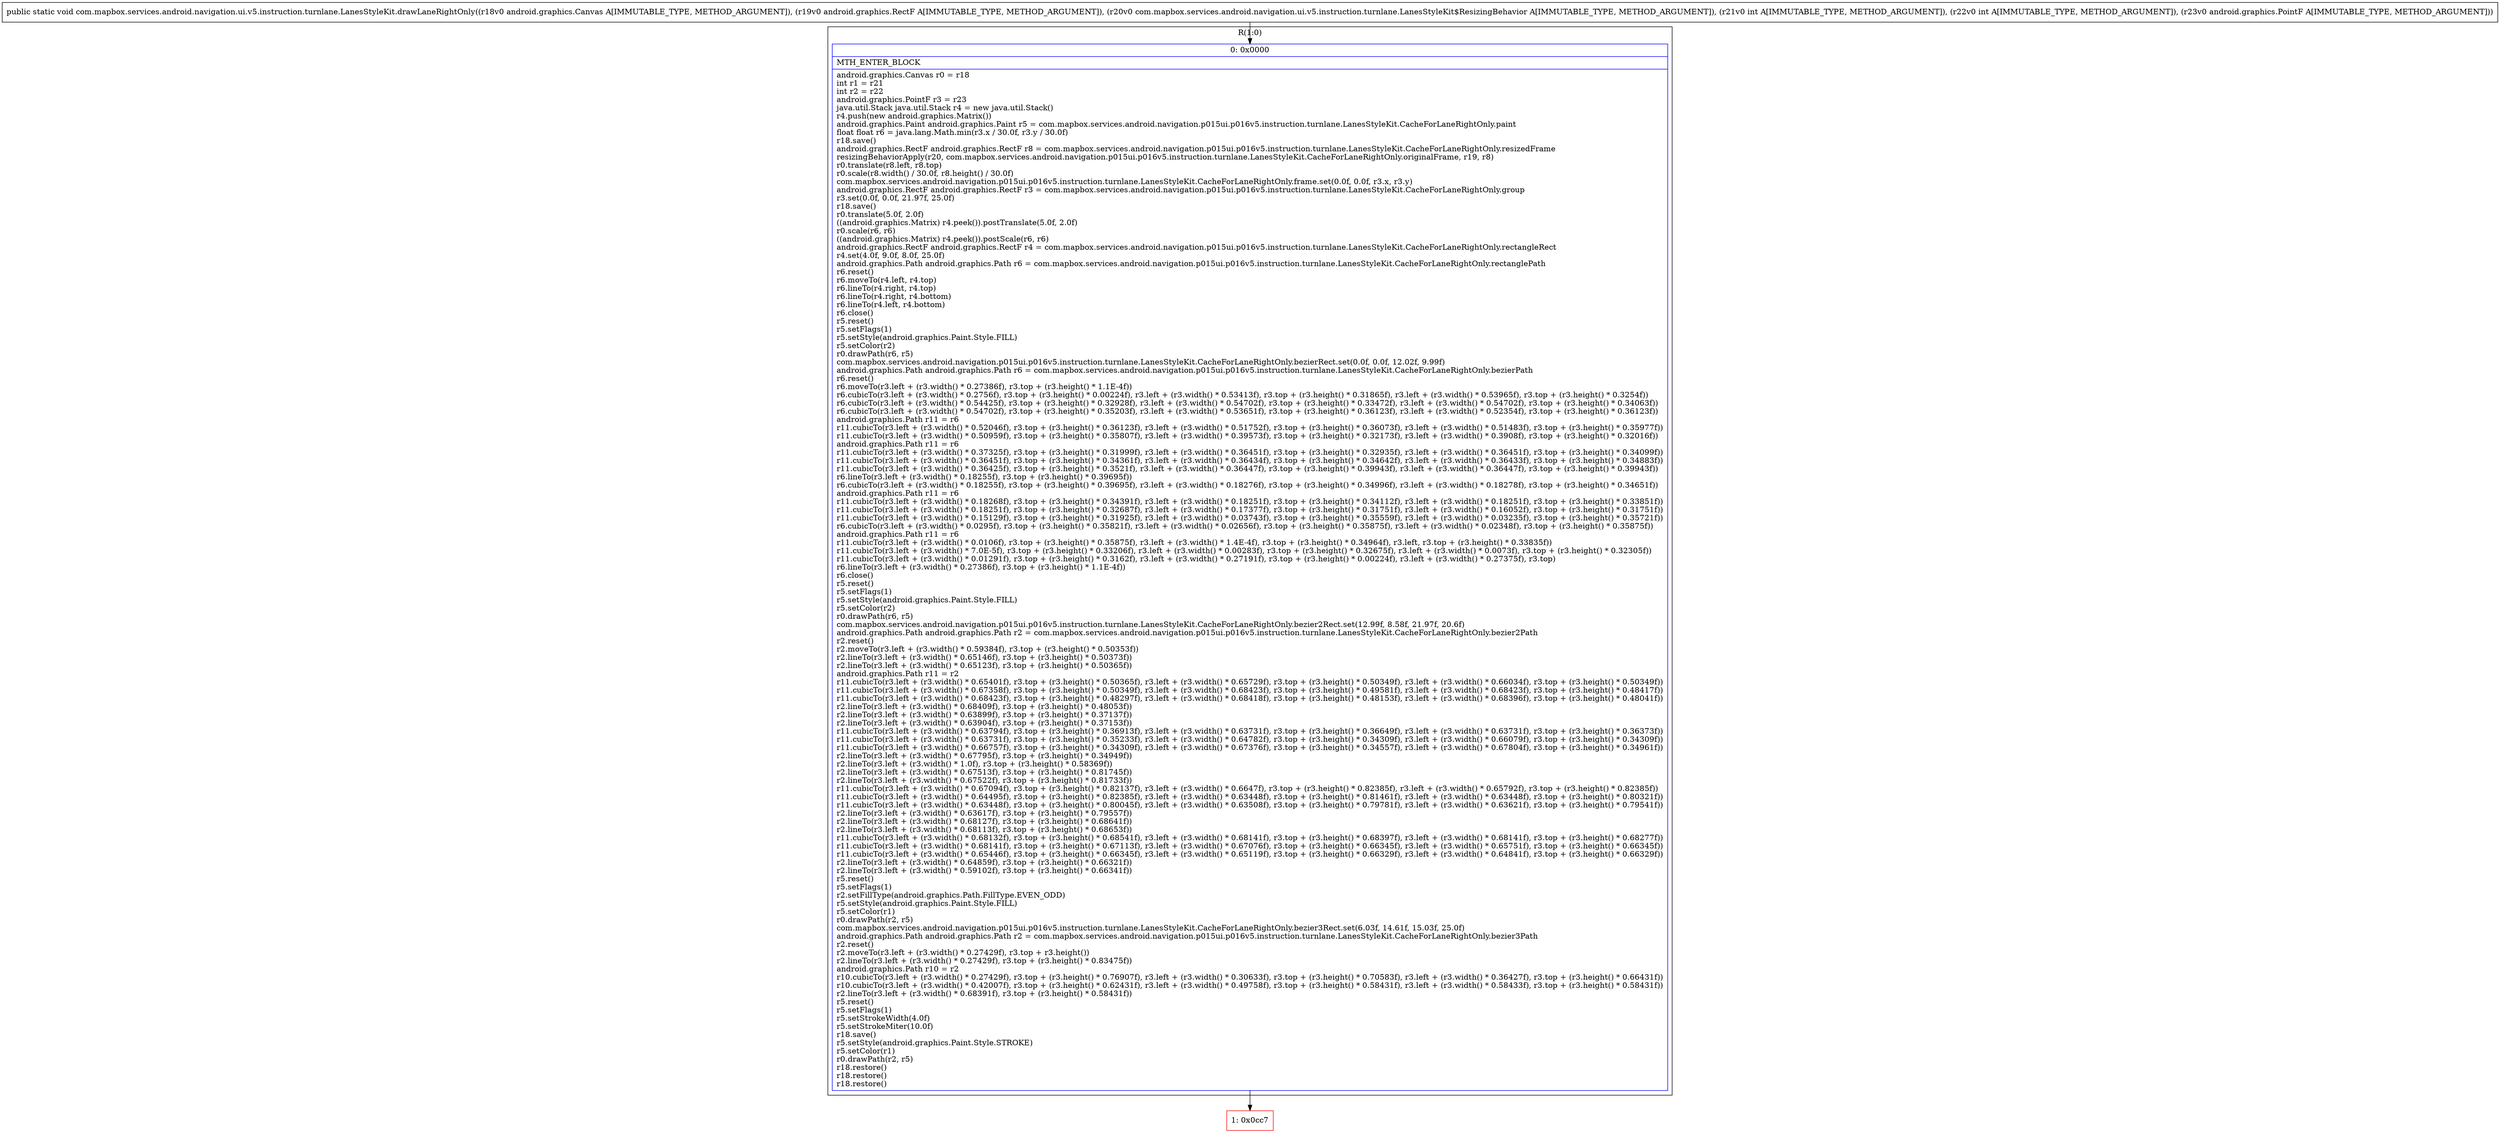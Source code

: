 digraph "CFG forcom.mapbox.services.android.navigation.ui.v5.instruction.turnlane.LanesStyleKit.drawLaneRightOnly(Landroid\/graphics\/Canvas;Landroid\/graphics\/RectF;Lcom\/mapbox\/services\/android\/navigation\/ui\/v5\/instruction\/turnlane\/LanesStyleKit$ResizingBehavior;IILandroid\/graphics\/PointF;)V" {
subgraph cluster_Region_1443281154 {
label = "R(1:0)";
node [shape=record,color=blue];
Node_0 [shape=record,label="{0\:\ 0x0000|MTH_ENTER_BLOCK\l|android.graphics.Canvas r0 = r18\lint r1 = r21\lint r2 = r22\landroid.graphics.PointF r3 = r23\ljava.util.Stack java.util.Stack r4 = new java.util.Stack()\lr4.push(new android.graphics.Matrix())\landroid.graphics.Paint android.graphics.Paint r5 = com.mapbox.services.android.navigation.p015ui.p016v5.instruction.turnlane.LanesStyleKit.CacheForLaneRightOnly.paint\lfloat float r6 = java.lang.Math.min(r3.x \/ 30.0f, r3.y \/ 30.0f)\lr18.save()\landroid.graphics.RectF android.graphics.RectF r8 = com.mapbox.services.android.navigation.p015ui.p016v5.instruction.turnlane.LanesStyleKit.CacheForLaneRightOnly.resizedFrame\lresizingBehaviorApply(r20, com.mapbox.services.android.navigation.p015ui.p016v5.instruction.turnlane.LanesStyleKit.CacheForLaneRightOnly.originalFrame, r19, r8)\lr0.translate(r8.left, r8.top)\lr0.scale(r8.width() \/ 30.0f, r8.height() \/ 30.0f)\lcom.mapbox.services.android.navigation.p015ui.p016v5.instruction.turnlane.LanesStyleKit.CacheForLaneRightOnly.frame.set(0.0f, 0.0f, r3.x, r3.y)\landroid.graphics.RectF android.graphics.RectF r3 = com.mapbox.services.android.navigation.p015ui.p016v5.instruction.turnlane.LanesStyleKit.CacheForLaneRightOnly.group\lr3.set(0.0f, 0.0f, 21.97f, 25.0f)\lr18.save()\lr0.translate(5.0f, 2.0f)\l((android.graphics.Matrix) r4.peek()).postTranslate(5.0f, 2.0f)\lr0.scale(r6, r6)\l((android.graphics.Matrix) r4.peek()).postScale(r6, r6)\landroid.graphics.RectF android.graphics.RectF r4 = com.mapbox.services.android.navigation.p015ui.p016v5.instruction.turnlane.LanesStyleKit.CacheForLaneRightOnly.rectangleRect\lr4.set(4.0f, 9.0f, 8.0f, 25.0f)\landroid.graphics.Path android.graphics.Path r6 = com.mapbox.services.android.navigation.p015ui.p016v5.instruction.turnlane.LanesStyleKit.CacheForLaneRightOnly.rectanglePath\lr6.reset()\lr6.moveTo(r4.left, r4.top)\lr6.lineTo(r4.right, r4.top)\lr6.lineTo(r4.right, r4.bottom)\lr6.lineTo(r4.left, r4.bottom)\lr6.close()\lr5.reset()\lr5.setFlags(1)\lr5.setStyle(android.graphics.Paint.Style.FILL)\lr5.setColor(r2)\lr0.drawPath(r6, r5)\lcom.mapbox.services.android.navigation.p015ui.p016v5.instruction.turnlane.LanesStyleKit.CacheForLaneRightOnly.bezierRect.set(0.0f, 0.0f, 12.02f, 9.99f)\landroid.graphics.Path android.graphics.Path r6 = com.mapbox.services.android.navigation.p015ui.p016v5.instruction.turnlane.LanesStyleKit.CacheForLaneRightOnly.bezierPath\lr6.reset()\lr6.moveTo(r3.left + (r3.width() * 0.27386f), r3.top + (r3.height() * 1.1E\-4f))\lr6.cubicTo(r3.left + (r3.width() * 0.2756f), r3.top + (r3.height() * 0.00224f), r3.left + (r3.width() * 0.53413f), r3.top + (r3.height() * 0.31865f), r3.left + (r3.width() * 0.53965f), r3.top + (r3.height() * 0.3254f))\lr6.cubicTo(r3.left + (r3.width() * 0.54425f), r3.top + (r3.height() * 0.32928f), r3.left + (r3.width() * 0.54702f), r3.top + (r3.height() * 0.33472f), r3.left + (r3.width() * 0.54702f), r3.top + (r3.height() * 0.34063f))\lr6.cubicTo(r3.left + (r3.width() * 0.54702f), r3.top + (r3.height() * 0.35203f), r3.left + (r3.width() * 0.53651f), r3.top + (r3.height() * 0.36123f), r3.left + (r3.width() * 0.52354f), r3.top + (r3.height() * 0.36123f))\landroid.graphics.Path r11 = r6\lr11.cubicTo(r3.left + (r3.width() * 0.52046f), r3.top + (r3.height() * 0.36123f), r3.left + (r3.width() * 0.51752f), r3.top + (r3.height() * 0.36073f), r3.left + (r3.width() * 0.51483f), r3.top + (r3.height() * 0.35977f))\lr11.cubicTo(r3.left + (r3.width() * 0.50959f), r3.top + (r3.height() * 0.35807f), r3.left + (r3.width() * 0.39573f), r3.top + (r3.height() * 0.32173f), r3.left + (r3.width() * 0.3908f), r3.top + (r3.height() * 0.32016f))\landroid.graphics.Path r11 = r6\lr11.cubicTo(r3.left + (r3.width() * 0.37325f), r3.top + (r3.height() * 0.31999f), r3.left + (r3.width() * 0.36451f), r3.top + (r3.height() * 0.32935f), r3.left + (r3.width() * 0.36451f), r3.top + (r3.height() * 0.34099f))\lr11.cubicTo(r3.left + (r3.width() * 0.36451f), r3.top + (r3.height() * 0.34361f), r3.left + (r3.width() * 0.36434f), r3.top + (r3.height() * 0.34642f), r3.left + (r3.width() * 0.36433f), r3.top + (r3.height() * 0.34883f))\lr11.cubicTo(r3.left + (r3.width() * 0.36425f), r3.top + (r3.height() * 0.3521f), r3.left + (r3.width() * 0.36447f), r3.top + (r3.height() * 0.39943f), r3.left + (r3.width() * 0.36447f), r3.top + (r3.height() * 0.39943f))\lr6.lineTo(r3.left + (r3.width() * 0.18255f), r3.top + (r3.height() * 0.39695f))\lr6.cubicTo(r3.left + (r3.width() * 0.18255f), r3.top + (r3.height() * 0.39695f), r3.left + (r3.width() * 0.18276f), r3.top + (r3.height() * 0.34996f), r3.left + (r3.width() * 0.18278f), r3.top + (r3.height() * 0.34651f))\landroid.graphics.Path r11 = r6\lr11.cubicTo(r3.left + (r3.width() * 0.18268f), r3.top + (r3.height() * 0.34391f), r3.left + (r3.width() * 0.18251f), r3.top + (r3.height() * 0.34112f), r3.left + (r3.width() * 0.18251f), r3.top + (r3.height() * 0.33851f))\lr11.cubicTo(r3.left + (r3.width() * 0.18251f), r3.top + (r3.height() * 0.32687f), r3.left + (r3.width() * 0.17377f), r3.top + (r3.height() * 0.31751f), r3.left + (r3.width() * 0.16052f), r3.top + (r3.height() * 0.31751f))\lr11.cubicTo(r3.left + (r3.width() * 0.15129f), r3.top + (r3.height() * 0.31925f), r3.left + (r3.width() * 0.03743f), r3.top + (r3.height() * 0.35559f), r3.left + (r3.width() * 0.03235f), r3.top + (r3.height() * 0.35721f))\lr6.cubicTo(r3.left + (r3.width() * 0.0295f), r3.top + (r3.height() * 0.35821f), r3.left + (r3.width() * 0.02656f), r3.top + (r3.height() * 0.35875f), r3.left + (r3.width() * 0.02348f), r3.top + (r3.height() * 0.35875f))\landroid.graphics.Path r11 = r6\lr11.cubicTo(r3.left + (r3.width() * 0.0106f), r3.top + (r3.height() * 0.35875f), r3.left + (r3.width() * 1.4E\-4f), r3.top + (r3.height() * 0.34964f), r3.left, r3.top + (r3.height() * 0.33835f))\lr11.cubicTo(r3.left + (r3.width() * 7.0E\-5f), r3.top + (r3.height() * 0.33206f), r3.left + (r3.width() * 0.00283f), r3.top + (r3.height() * 0.32675f), r3.left + (r3.width() * 0.0073f), r3.top + (r3.height() * 0.32305f))\lr11.cubicTo(r3.left + (r3.width() * 0.01291f), r3.top + (r3.height() * 0.3162f), r3.left + (r3.width() * 0.27191f), r3.top + (r3.height() * 0.00224f), r3.left + (r3.width() * 0.27375f), r3.top)\lr6.lineTo(r3.left + (r3.width() * 0.27386f), r3.top + (r3.height() * 1.1E\-4f))\lr6.close()\lr5.reset()\lr5.setFlags(1)\lr5.setStyle(android.graphics.Paint.Style.FILL)\lr5.setColor(r2)\lr0.drawPath(r6, r5)\lcom.mapbox.services.android.navigation.p015ui.p016v5.instruction.turnlane.LanesStyleKit.CacheForLaneRightOnly.bezier2Rect.set(12.99f, 8.58f, 21.97f, 20.6f)\landroid.graphics.Path android.graphics.Path r2 = com.mapbox.services.android.navigation.p015ui.p016v5.instruction.turnlane.LanesStyleKit.CacheForLaneRightOnly.bezier2Path\lr2.reset()\lr2.moveTo(r3.left + (r3.width() * 0.59384f), r3.top + (r3.height() * 0.50353f))\lr2.lineTo(r3.left + (r3.width() * 0.65146f), r3.top + (r3.height() * 0.50373f))\lr2.lineTo(r3.left + (r3.width() * 0.65123f), r3.top + (r3.height() * 0.50365f))\landroid.graphics.Path r11 = r2\lr11.cubicTo(r3.left + (r3.width() * 0.65401f), r3.top + (r3.height() * 0.50365f), r3.left + (r3.width() * 0.65729f), r3.top + (r3.height() * 0.50349f), r3.left + (r3.width() * 0.66034f), r3.top + (r3.height() * 0.50349f))\lr11.cubicTo(r3.left + (r3.width() * 0.67358f), r3.top + (r3.height() * 0.50349f), r3.left + (r3.width() * 0.68423f), r3.top + (r3.height() * 0.49581f), r3.left + (r3.width() * 0.68423f), r3.top + (r3.height() * 0.48417f))\lr11.cubicTo(r3.left + (r3.width() * 0.68423f), r3.top + (r3.height() * 0.48297f), r3.left + (r3.width() * 0.68418f), r3.top + (r3.height() * 0.48153f), r3.left + (r3.width() * 0.68396f), r3.top + (r3.height() * 0.48041f))\lr2.lineTo(r3.left + (r3.width() * 0.68409f), r3.top + (r3.height() * 0.48053f))\lr2.lineTo(r3.left + (r3.width() * 0.63899f), r3.top + (r3.height() * 0.37137f))\lr2.lineTo(r3.left + (r3.width() * 0.63904f), r3.top + (r3.height() * 0.37153f))\lr11.cubicTo(r3.left + (r3.width() * 0.63794f), r3.top + (r3.height() * 0.36913f), r3.left + (r3.width() * 0.63731f), r3.top + (r3.height() * 0.36649f), r3.left + (r3.width() * 0.63731f), r3.top + (r3.height() * 0.36373f))\lr11.cubicTo(r3.left + (r3.width() * 0.63731f), r3.top + (r3.height() * 0.35233f), r3.left + (r3.width() * 0.64782f), r3.top + (r3.height() * 0.34309f), r3.left + (r3.width() * 0.66079f), r3.top + (r3.height() * 0.34309f))\lr11.cubicTo(r3.left + (r3.width() * 0.66757f), r3.top + (r3.height() * 0.34309f), r3.left + (r3.width() * 0.67376f), r3.top + (r3.height() * 0.34557f), r3.left + (r3.width() * 0.67804f), r3.top + (r3.height() * 0.34961f))\lr2.lineTo(r3.left + (r3.width() * 0.67795f), r3.top + (r3.height() * 0.34949f))\lr2.lineTo(r3.left + (r3.width() * 1.0f), r3.top + (r3.height() * 0.58369f))\lr2.lineTo(r3.left + (r3.width() * 0.67513f), r3.top + (r3.height() * 0.81745f))\lr2.lineTo(r3.left + (r3.width() * 0.67522f), r3.top + (r3.height() * 0.81733f))\lr11.cubicTo(r3.left + (r3.width() * 0.67094f), r3.top + (r3.height() * 0.82137f), r3.left + (r3.width() * 0.6647f), r3.top + (r3.height() * 0.82385f), r3.left + (r3.width() * 0.65792f), r3.top + (r3.height() * 0.82385f))\lr11.cubicTo(r3.left + (r3.width() * 0.64495f), r3.top + (r3.height() * 0.82385f), r3.left + (r3.width() * 0.63448f), r3.top + (r3.height() * 0.81461f), r3.left + (r3.width() * 0.63448f), r3.top + (r3.height() * 0.80321f))\lr11.cubicTo(r3.left + (r3.width() * 0.63448f), r3.top + (r3.height() * 0.80045f), r3.left + (r3.width() * 0.63508f), r3.top + (r3.height() * 0.79781f), r3.left + (r3.width() * 0.63621f), r3.top + (r3.height() * 0.79541f))\lr2.lineTo(r3.left + (r3.width() * 0.63617f), r3.top + (r3.height() * 0.79557f))\lr2.lineTo(r3.left + (r3.width() * 0.68127f), r3.top + (r3.height() * 0.68641f))\lr2.lineTo(r3.left + (r3.width() * 0.68113f), r3.top + (r3.height() * 0.68653f))\lr11.cubicTo(r3.left + (r3.width() * 0.68132f), r3.top + (r3.height() * 0.68541f), r3.left + (r3.width() * 0.68141f), r3.top + (r3.height() * 0.68397f), r3.left + (r3.width() * 0.68141f), r3.top + (r3.height() * 0.68277f))\lr11.cubicTo(r3.left + (r3.width() * 0.68141f), r3.top + (r3.height() * 0.67113f), r3.left + (r3.width() * 0.67076f), r3.top + (r3.height() * 0.66345f), r3.left + (r3.width() * 0.65751f), r3.top + (r3.height() * 0.66345f))\lr11.cubicTo(r3.left + (r3.width() * 0.65446f), r3.top + (r3.height() * 0.66345f), r3.left + (r3.width() * 0.65119f), r3.top + (r3.height() * 0.66329f), r3.left + (r3.width() * 0.64841f), r3.top + (r3.height() * 0.66329f))\lr2.lineTo(r3.left + (r3.width() * 0.64859f), r3.top + (r3.height() * 0.66321f))\lr2.lineTo(r3.left + (r3.width() * 0.59102f), r3.top + (r3.height() * 0.66341f))\lr5.reset()\lr5.setFlags(1)\lr2.setFillType(android.graphics.Path.FillType.EVEN_ODD)\lr5.setStyle(android.graphics.Paint.Style.FILL)\lr5.setColor(r1)\lr0.drawPath(r2, r5)\lcom.mapbox.services.android.navigation.p015ui.p016v5.instruction.turnlane.LanesStyleKit.CacheForLaneRightOnly.bezier3Rect.set(6.03f, 14.61f, 15.03f, 25.0f)\landroid.graphics.Path android.graphics.Path r2 = com.mapbox.services.android.navigation.p015ui.p016v5.instruction.turnlane.LanesStyleKit.CacheForLaneRightOnly.bezier3Path\lr2.reset()\lr2.moveTo(r3.left + (r3.width() * 0.27429f), r3.top + r3.height())\lr2.lineTo(r3.left + (r3.width() * 0.27429f), r3.top + (r3.height() * 0.83475f))\landroid.graphics.Path r10 = r2\lr10.cubicTo(r3.left + (r3.width() * 0.27429f), r3.top + (r3.height() * 0.76907f), r3.left + (r3.width() * 0.30633f), r3.top + (r3.height() * 0.70583f), r3.left + (r3.width() * 0.36427f), r3.top + (r3.height() * 0.66431f))\lr10.cubicTo(r3.left + (r3.width() * 0.42007f), r3.top + (r3.height() * 0.62431f), r3.left + (r3.width() * 0.49758f), r3.top + (r3.height() * 0.58431f), r3.left + (r3.width() * 0.58433f), r3.top + (r3.height() * 0.58431f))\lr2.lineTo(r3.left + (r3.width() * 0.68391f), r3.top + (r3.height() * 0.58431f))\lr5.reset()\lr5.setFlags(1)\lr5.setStrokeWidth(4.0f)\lr5.setStrokeMiter(10.0f)\lr18.save()\lr5.setStyle(android.graphics.Paint.Style.STROKE)\lr5.setColor(r1)\lr0.drawPath(r2, r5)\lr18.restore()\lr18.restore()\lr18.restore()\l}"];
}
Node_1 [shape=record,color=red,label="{1\:\ 0x0cc7}"];
MethodNode[shape=record,label="{public static void com.mapbox.services.android.navigation.ui.v5.instruction.turnlane.LanesStyleKit.drawLaneRightOnly((r18v0 android.graphics.Canvas A[IMMUTABLE_TYPE, METHOD_ARGUMENT]), (r19v0 android.graphics.RectF A[IMMUTABLE_TYPE, METHOD_ARGUMENT]), (r20v0 com.mapbox.services.android.navigation.ui.v5.instruction.turnlane.LanesStyleKit$ResizingBehavior A[IMMUTABLE_TYPE, METHOD_ARGUMENT]), (r21v0 int A[IMMUTABLE_TYPE, METHOD_ARGUMENT]), (r22v0 int A[IMMUTABLE_TYPE, METHOD_ARGUMENT]), (r23v0 android.graphics.PointF A[IMMUTABLE_TYPE, METHOD_ARGUMENT])) }"];
MethodNode -> Node_0;
Node_0 -> Node_1;
}

